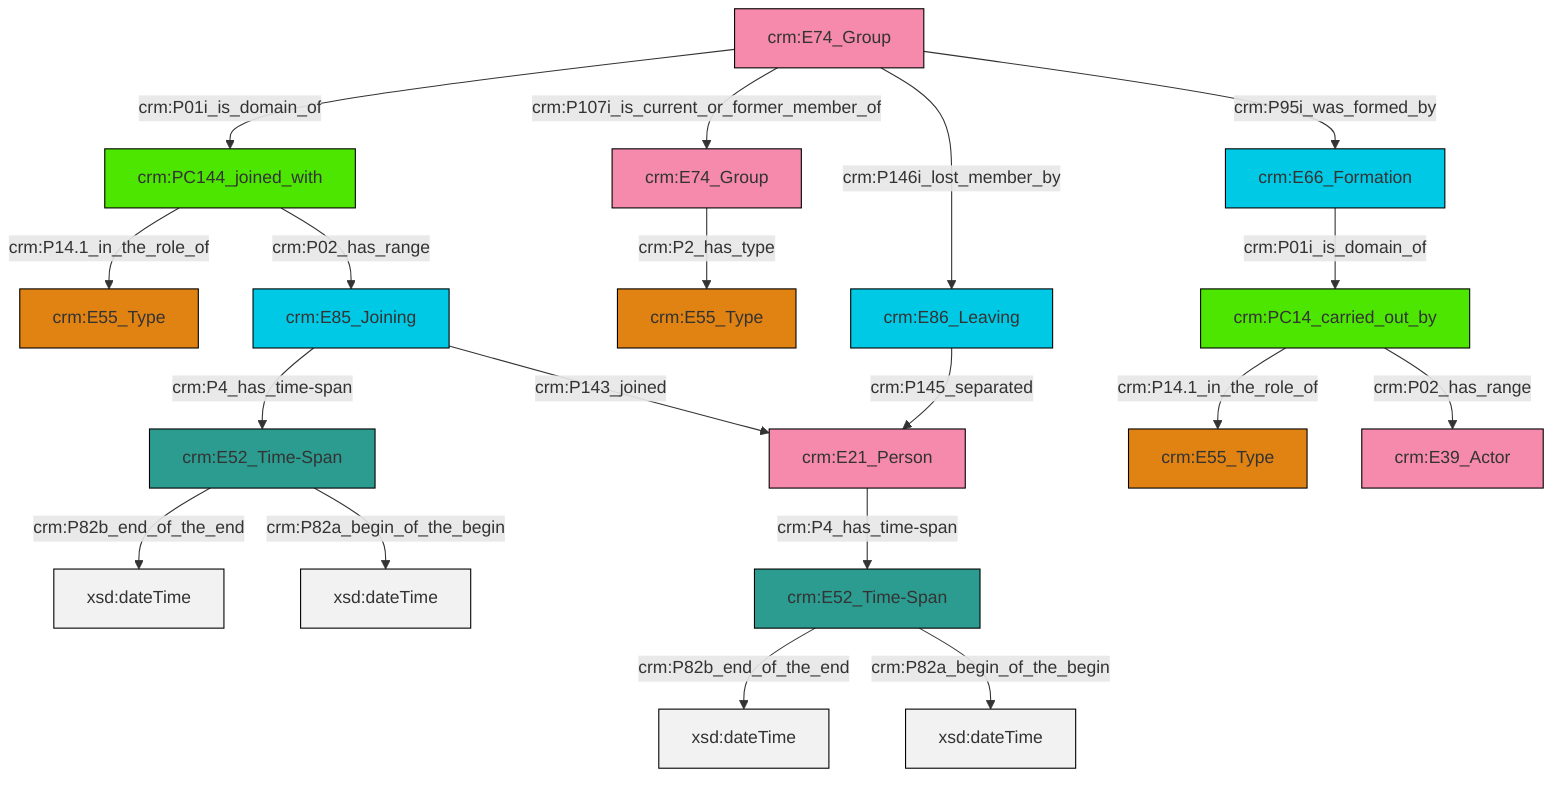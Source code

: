 graph TD
classDef Literal fill:#f2f2f2,stroke:#000000;
classDef CRM_Entity fill:#FFFFFF,stroke:#000000;
classDef Temporal_Entity fill:#00C9E6, stroke:#000000;
classDef Type fill:#E18312, stroke:#000000;
classDef Time-Span fill:#2C9C91, stroke:#000000;
classDef Appellation fill:#FFEB7F, stroke:#000000;
classDef Place fill:#008836, stroke:#000000;
classDef Persistent_Item fill:#B266B2, stroke:#000000;
classDef Conceptual_Object fill:#FFD700, stroke:#000000;
classDef Physical_Thing fill:#D2B48C, stroke:#000000;
classDef Actor fill:#f58aad, stroke:#000000;
classDef PC_Classes fill:#4ce600, stroke:#000000;
classDef Multi fill:#cccccc,stroke:#000000;

0["crm:E85_Joining"]:::Temporal_Entity -->|crm:P4_has_time-span| 1["crm:E52_Time-Span"]:::Time-Span
0["crm:E85_Joining"]:::Temporal_Entity -->|crm:P143_joined| 11["crm:E21_Person"]:::Actor
1["crm:E52_Time-Span"]:::Time-Span -->|crm:P82b_end_of_the_end| 16[xsd:dateTime]:::Literal
11["crm:E21_Person"]:::Actor -->|crm:P4_has_time-span| 6["crm:E52_Time-Span"]:::Time-Span
6["crm:E52_Time-Span"]:::Time-Span -->|crm:P82b_end_of_the_end| 19[xsd:dateTime]:::Literal
14["crm:PC144_joined_with"]:::PC_Classes -->|crm:P14.1_in_the_role_of| 2["crm:E55_Type"]:::Type
9["crm:PC14_carried_out_by"]:::PC_Classes -->|crm:P14.1_in_the_role_of| 20["crm:E55_Type"]:::Type
12["crm:E74_Group"]:::Actor -->|crm:P2_has_type| 4["crm:E55_Type"]:::Type
17["crm:E74_Group"]:::Actor -->|crm:P01i_is_domain_of| 14["crm:PC144_joined_with"]:::PC_Classes
9["crm:PC14_carried_out_by"]:::PC_Classes -->|crm:P02_has_range| 23["crm:E39_Actor"]:::Actor
14["crm:PC144_joined_with"]:::PC_Classes -->|crm:P02_has_range| 0["crm:E85_Joining"]:::Temporal_Entity
1["crm:E52_Time-Span"]:::Time-Span -->|crm:P82a_begin_of_the_begin| 28[xsd:dateTime]:::Literal
21["crm:E86_Leaving"]:::Temporal_Entity -->|crm:P145_separated| 11["crm:E21_Person"]:::Actor
17["crm:E74_Group"]:::Actor -->|crm:P107i_is_current_or_former_member_of| 12["crm:E74_Group"]:::Actor
6["crm:E52_Time-Span"]:::Time-Span -->|crm:P82a_begin_of_the_begin| 31[xsd:dateTime]:::Literal
17["crm:E74_Group"]:::Actor -->|crm:P146i_lost_member_by| 21["crm:E86_Leaving"]:::Temporal_Entity
26["crm:E66_Formation"]:::Temporal_Entity -->|crm:P01i_is_domain_of| 9["crm:PC14_carried_out_by"]:::PC_Classes
17["crm:E74_Group"]:::Actor -->|crm:P95i_was_formed_by| 26["crm:E66_Formation"]:::Temporal_Entity